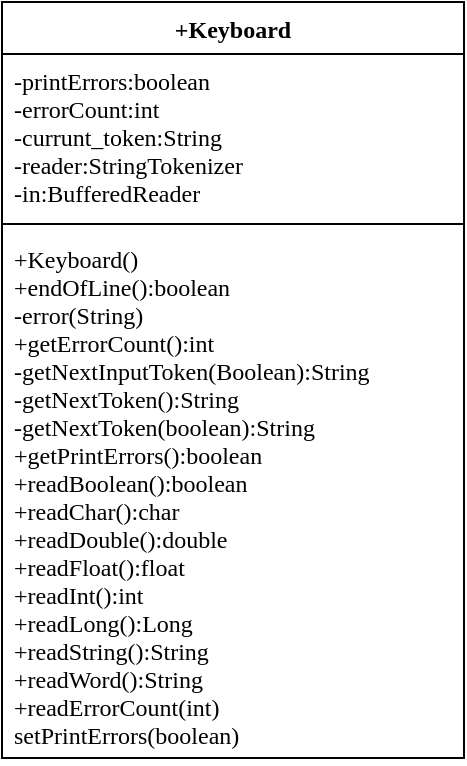 <mxfile version="15.1.4" type="device"><diagram id="LJ8GtxWBOuB-fLiRhee2" name="Page-1"><mxGraphModel dx="1038" dy="496" grid="0" gridSize="10" guides="1" tooltips="1" connect="1" arrows="1" fold="1" page="1" pageScale="1" pageWidth="827" pageHeight="1169" background="#ffffff" math="0" shadow="0"><root><mxCell id="0"/><mxCell id="1" parent="0"/><mxCell id="AuGShw6nrgVbzq9ORUSd-1" value="+Keyboard" style="swimlane;fontStyle=1;align=center;verticalAlign=top;childLayout=stackLayout;horizontal=1;startSize=26;horizontalStack=0;resizeParent=1;resizeParentMax=0;resizeLast=0;collapsible=1;marginBottom=0;fontFamily=Verdana;" vertex="1" parent="1"><mxGeometry x="330" y="118" width="231" height="378" as="geometry"/></mxCell><mxCell id="AuGShw6nrgVbzq9ORUSd-2" value="-printErrors:boolean&#xA;-errorCount:int&#xA;-currunt_token:String&#xA;-reader:StringTokenizer&#xA;-in:BufferedReader&#xA;" style="text;strokeColor=none;fillColor=none;align=left;verticalAlign=top;spacingLeft=4;spacingRight=4;overflow=hidden;rotatable=0;points=[[0,0.5],[1,0.5]];portConstraint=eastwest;fontFamily=Verdana;" vertex="1" parent="AuGShw6nrgVbzq9ORUSd-1"><mxGeometry y="26" width="231" height="81" as="geometry"/></mxCell><mxCell id="AuGShw6nrgVbzq9ORUSd-3" value="" style="line;strokeWidth=1;fillColor=none;align=left;verticalAlign=middle;spacingTop=-1;spacingLeft=3;spacingRight=3;rotatable=0;labelPosition=right;points=[];portConstraint=eastwest;fontFamily=Verdana;" vertex="1" parent="AuGShw6nrgVbzq9ORUSd-1"><mxGeometry y="107" width="231" height="8" as="geometry"/></mxCell><mxCell id="AuGShw6nrgVbzq9ORUSd-4" value="+Keyboard()&#xA;+endOfLine():boolean&#xA;-error(String)&#xA;+getErrorCount():int&#xA;-getNextInputToken(Boolean):String&#xA;-getNextToken():String&#xA;-getNextToken(boolean):String&#xA;+getPrintErrors():boolean&#xA;+readBoolean():boolean&#xA;+readChar():char&#xA;+readDouble():double&#xA;+readFloat():float&#xA;+readInt():int&#xA;+readLong():Long&#xA;+readString():String&#xA;+readWord():String&#xA;+readErrorCount(int)&#xA;setPrintErrors(boolean)&#xA;&#xA;" style="text;strokeColor=none;fillColor=none;align=left;verticalAlign=top;spacingLeft=4;spacingRight=4;overflow=hidden;rotatable=0;points=[[0,0.5],[1,0.5]];portConstraint=eastwest;fontFamily=Verdana;" vertex="1" parent="AuGShw6nrgVbzq9ORUSd-1"><mxGeometry y="115" width="231" height="263" as="geometry"/></mxCell></root></mxGraphModel></diagram></mxfile>